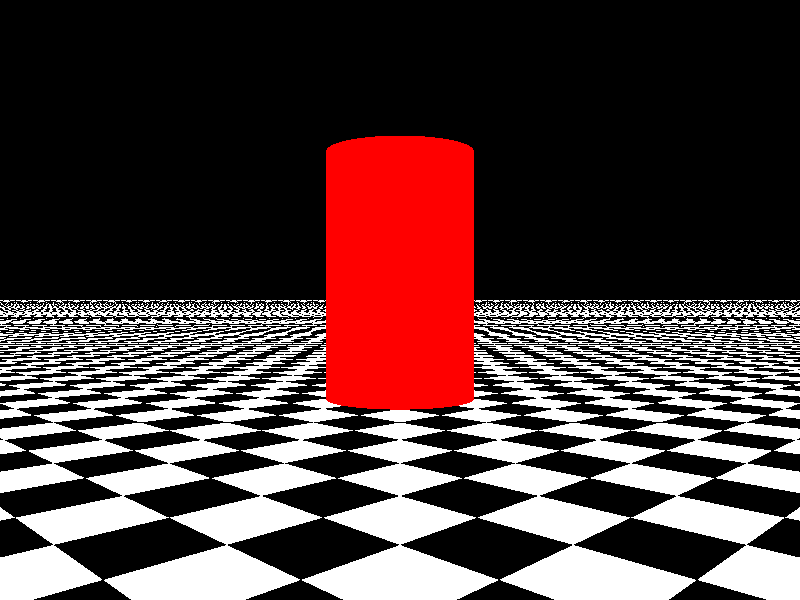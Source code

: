 cylinder {  <10,10,0>,<10,10,5>,1.5
  pigment {color rgb <1,0,0>}//finish {ambient 1 diffuse 0}
  //This makes it perfect solid red
  finish {ambient 0 diffuse 1}
  //This makes it respond to normal light
}

plane {
  z,0 //Perpendicular to z vector, 0 units from origin
  pigment {checker color <1,1,1> color <0,0,0>}//finish {ambient 1 diffuse 0}
  //This makes it perfect solid red
  finish {ambient 0 diffuse 1} //This makes it respond to normal light
}
light_source {
  <-20,-0,20>*1000  //quite far away
  color rgb <1,1,1> //white light
}
camera {
  sky z
  up y
  right -x*image_width/image_height
  angle 60
  location <0,0,2>
  look_at <10,10,2>
}
